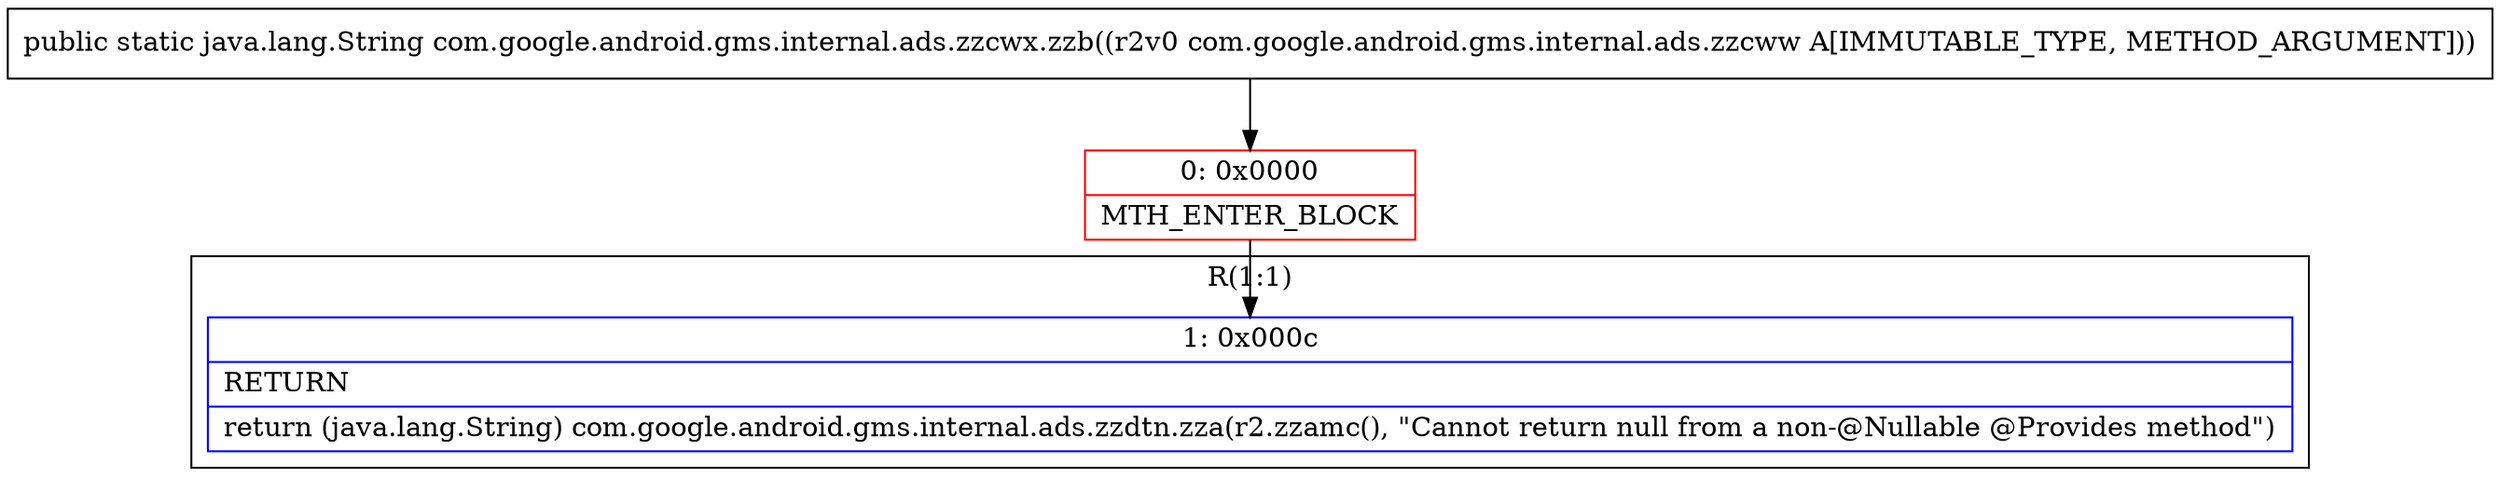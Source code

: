 digraph "CFG forcom.google.android.gms.internal.ads.zzcwx.zzb(Lcom\/google\/android\/gms\/internal\/ads\/zzcww;)Ljava\/lang\/String;" {
subgraph cluster_Region_1541278018 {
label = "R(1:1)";
node [shape=record,color=blue];
Node_1 [shape=record,label="{1\:\ 0x000c|RETURN\l|return (java.lang.String) com.google.android.gms.internal.ads.zzdtn.zza(r2.zzamc(), \"Cannot return null from a non\-@Nullable @Provides method\")\l}"];
}
Node_0 [shape=record,color=red,label="{0\:\ 0x0000|MTH_ENTER_BLOCK\l}"];
MethodNode[shape=record,label="{public static java.lang.String com.google.android.gms.internal.ads.zzcwx.zzb((r2v0 com.google.android.gms.internal.ads.zzcww A[IMMUTABLE_TYPE, METHOD_ARGUMENT])) }"];
MethodNode -> Node_0;
Node_0 -> Node_1;
}

